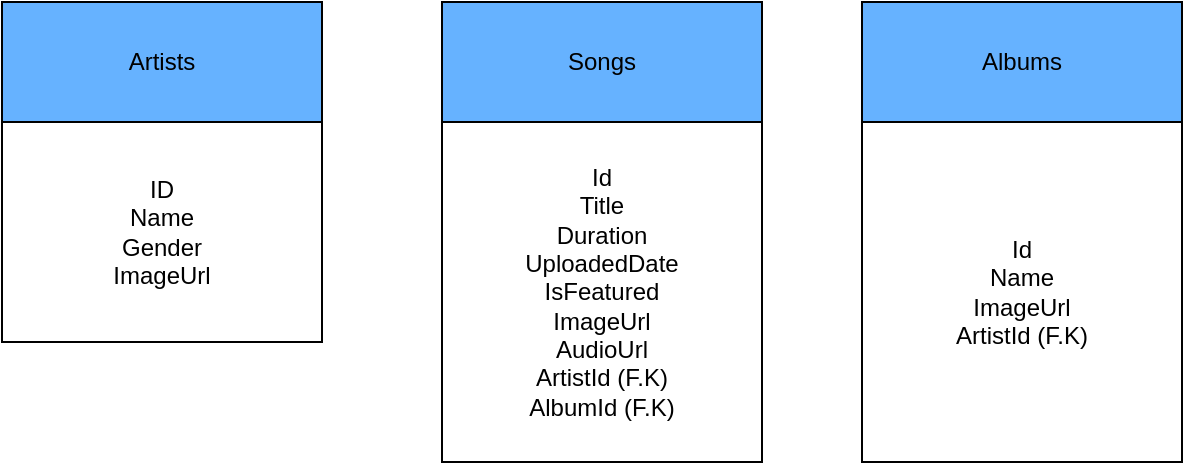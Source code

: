 <mxfile version="15.8.6" type="device"><diagram id="lFFoTrNADv7-ztjyNixJ" name="Page-1"><mxGraphModel dx="1028" dy="569" grid="1" gridSize="10" guides="1" tooltips="1" connect="1" arrows="1" fold="1" page="1" pageScale="1" pageWidth="850" pageHeight="1100" math="0" shadow="0"><root><mxCell id="0"/><mxCell id="1" parent="0"/><mxCell id="CeYxyuio4E353gFEHJ1u-1" value="ID&lt;br&gt;Name&lt;br&gt;Gender&lt;br&gt;ImageUrl" style="rounded=0;whiteSpace=wrap;html=1;" vertex="1" parent="1"><mxGeometry y="60" width="160" height="110" as="geometry"/></mxCell><mxCell id="CeYxyuio4E353gFEHJ1u-2" value="Artists" style="rounded=0;whiteSpace=wrap;html=1;fillColor=#66B2FF;" vertex="1" parent="1"><mxGeometry width="160" height="60" as="geometry"/></mxCell><mxCell id="CeYxyuio4E353gFEHJ1u-3" value="Id&lt;br&gt;Title&lt;br&gt;Duration&lt;br&gt;UploadedDate&lt;br&gt;IsFeatured&lt;br&gt;ImageUrl&lt;br&gt;AudioUrl&lt;br&gt;ArtistId (F.K)&lt;br&gt;AlbumId (F.K)" style="rounded=0;whiteSpace=wrap;html=1;" vertex="1" parent="1"><mxGeometry x="220" y="60" width="160" height="170" as="geometry"/></mxCell><mxCell id="CeYxyuio4E353gFEHJ1u-4" value="Songs" style="rounded=0;whiteSpace=wrap;html=1;fillColor=#66B2FF;" vertex="1" parent="1"><mxGeometry x="220" width="160" height="60" as="geometry"/></mxCell><mxCell id="CeYxyuio4E353gFEHJ1u-5" value="Id&lt;br&gt;Name&lt;br&gt;ImageUrl&lt;br&gt;ArtistId (F.K)" style="rounded=0;whiteSpace=wrap;html=1;" vertex="1" parent="1"><mxGeometry x="430" y="60" width="160" height="170" as="geometry"/></mxCell><mxCell id="CeYxyuio4E353gFEHJ1u-6" value="Albums" style="rounded=0;whiteSpace=wrap;html=1;fillColor=#66B2FF;" vertex="1" parent="1"><mxGeometry x="430" width="160" height="60" as="geometry"/></mxCell></root></mxGraphModel></diagram></mxfile>